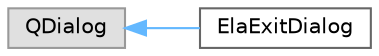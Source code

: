 digraph "类继承关系图"
{
 // LATEX_PDF_SIZE
  bgcolor="transparent";
  edge [fontname=Helvetica,fontsize=10,labelfontname=Helvetica,labelfontsize=10];
  node [fontname=Helvetica,fontsize=10,shape=box,height=0.2,width=0.4];
  rankdir="LR";
  Node0 [id="Node000000",label="QDialog",height=0.2,width=0.4,color="grey60", fillcolor="#E0E0E0", style="filled",tooltip=" "];
  Node0 -> Node1 [id="edge301_Node000000_Node000001",dir="back",color="steelblue1",style="solid",tooltip=" "];
  Node1 [id="Node000001",label="ElaExitDialog",height=0.2,width=0.4,color="grey40", fillcolor="white", style="filled",URL="$class_ela_exit_dialog.html",tooltip="退出对话框类，提供退出、最小化和取消选项"];
}
